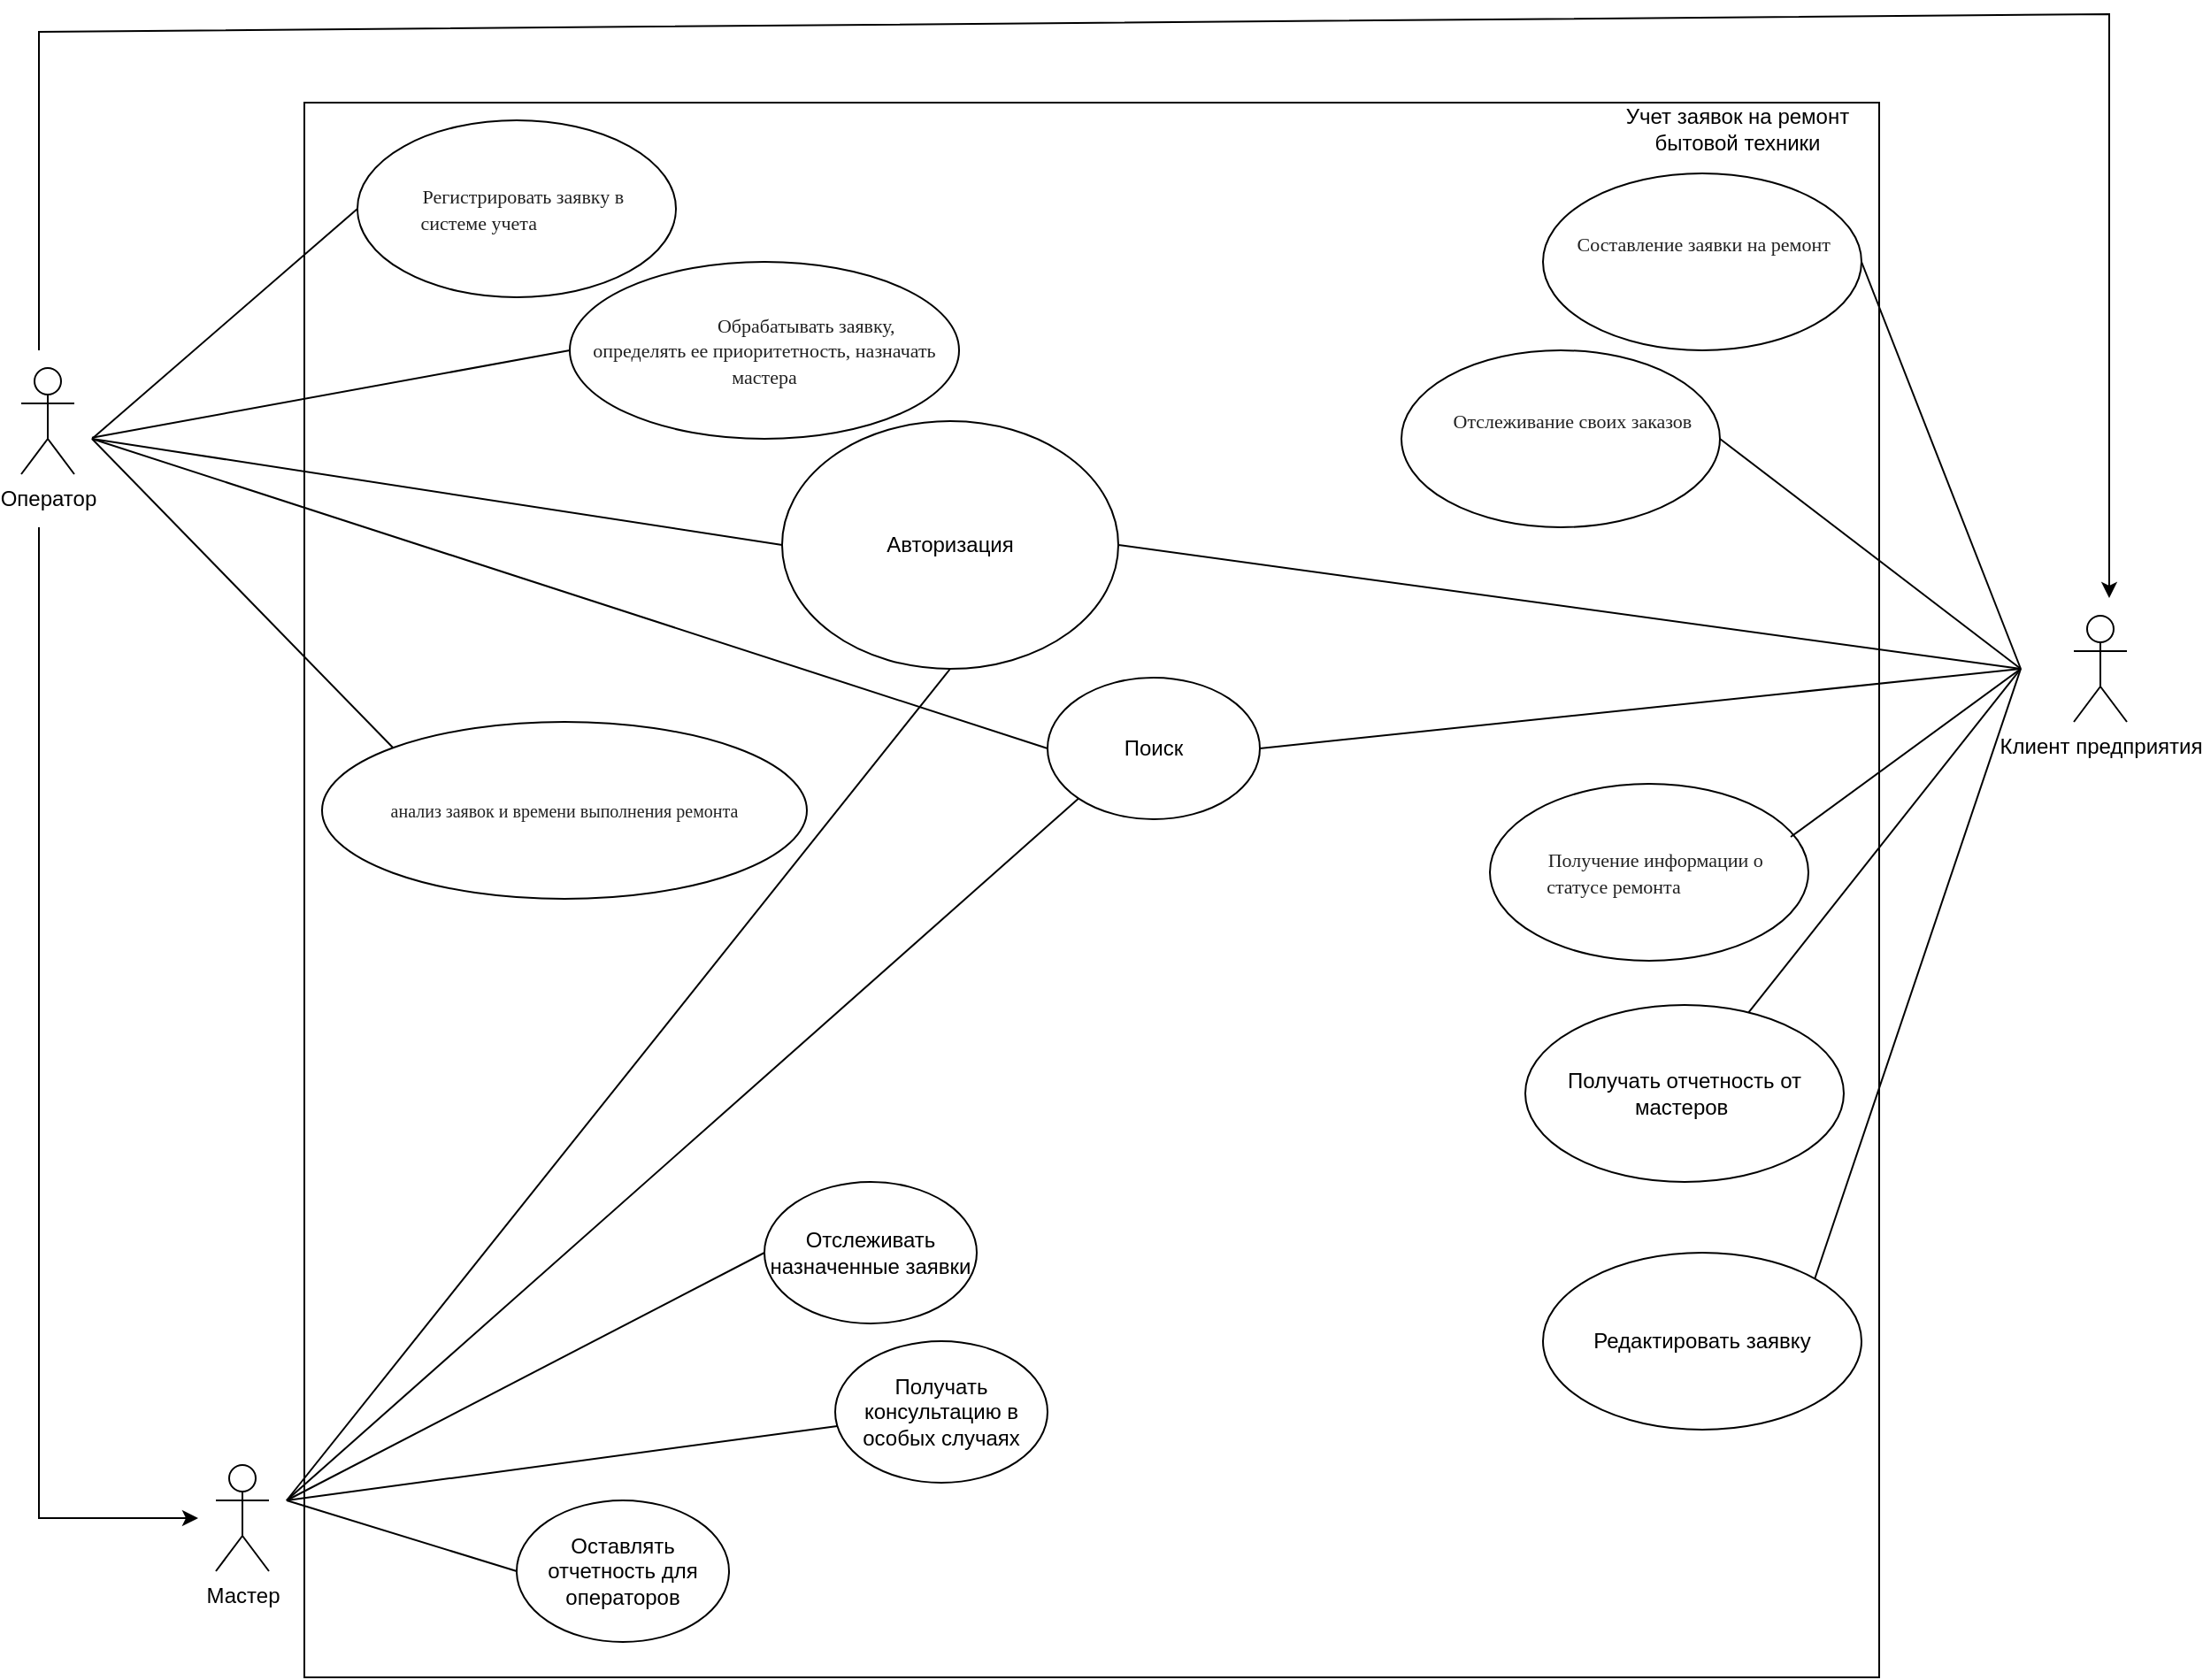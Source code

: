 <mxfile version="24.7.12" pages="3">
  <diagram name="Страница — 1" id="-T4Y3jVhjioc9ez8p7vz">
    <mxGraphModel dx="2014" dy="1815" grid="1" gridSize="10" guides="1" tooltips="1" connect="1" arrows="1" fold="1" page="1" pageScale="1" pageWidth="827" pageHeight="1169" math="0" shadow="0">
      <root>
        <mxCell id="0" />
        <mxCell id="1" parent="0" />
        <mxCell id="7Nn1c3ioBKi50vcNp-j7-1" value="" style="whiteSpace=wrap;html=1;aspect=fixed;" parent="1" vertex="1">
          <mxGeometry x="130" y="10" width="890" height="890" as="geometry" />
        </mxCell>
        <mxCell id="7Nn1c3ioBKi50vcNp-j7-5" value="Оператор" style="shape=umlActor;verticalLabelPosition=bottom;verticalAlign=top;html=1;outlineConnect=0;" parent="1" vertex="1">
          <mxGeometry x="-30" y="160" width="30" height="60" as="geometry" />
        </mxCell>
        <mxCell id="7Nn1c3ioBKi50vcNp-j7-6" value="Мастер" style="shape=umlActor;verticalLabelPosition=bottom;verticalAlign=top;html=1;outlineConnect=0;" parent="1" vertex="1">
          <mxGeometry x="80" y="780" width="30" height="60" as="geometry" />
        </mxCell>
        <mxCell id="7Nn1c3ioBKi50vcNp-j7-7" value="Клиент предприятия" style="shape=umlActor;verticalLabelPosition=bottom;verticalAlign=top;html=1;outlineConnect=0;" parent="1" vertex="1">
          <mxGeometry x="1130" y="300" width="30" height="60" as="geometry" />
        </mxCell>
        <mxCell id="7Nn1c3ioBKi50vcNp-j7-9" value="" style="ellipse;whiteSpace=wrap;html=1;" parent="1" vertex="1">
          <mxGeometry x="750" y="150" width="180" height="100" as="geometry" />
        </mxCell>
        <mxCell id="7Nn1c3ioBKi50vcNp-j7-11" value="Учет заявок на ремонт бытовой техники" style="text;html=1;align=center;verticalAlign=middle;whiteSpace=wrap;rounded=0;" parent="1" vertex="1">
          <mxGeometry x="860" y="10" width="160" height="30" as="geometry" />
        </mxCell>
        <mxCell id="7Nn1c3ioBKi50vcNp-j7-15" value="&lt;div style=&quot;text-indent: 47.267px;&quot;&gt;&lt;font color=&quot;#222222&quot; face=&quot;Times New Roman&quot;&gt;&lt;span style=&quot;font-size: 11px; background-color: rgb(255, 255, 255);&quot;&gt;Отслеживание своих заказов&lt;/span&gt;&lt;/font&gt;&lt;/div&gt;" style="text;html=1;align=left;verticalAlign=middle;whiteSpace=wrap;rounded=0;rotation=0;" parent="1" vertex="1">
          <mxGeometry x="730" y="150" width="200" height="80" as="geometry" />
        </mxCell>
        <mxCell id="7Nn1c3ioBKi50vcNp-j7-18" value="" style="ellipse;whiteSpace=wrap;html=1;" parent="1" vertex="1">
          <mxGeometry x="830" y="50" width="180" height="100" as="geometry" />
        </mxCell>
        <mxCell id="7Nn1c3ioBKi50vcNp-j7-19" value="" style="ellipse;whiteSpace=wrap;html=1;" parent="1" vertex="1">
          <mxGeometry x="800" y="395" width="180" height="100" as="geometry" />
        </mxCell>
        <mxCell id="7Nn1c3ioBKi50vcNp-j7-20" value="&lt;div style=&quot;text-indent: 47.267px;&quot;&gt;&lt;font face=&quot;Times New Roman&quot; color=&quot;#222222&quot;&gt;&lt;span style=&quot;font-size: 11px; background-color: rgb(255, 255, 255);&quot;&gt;Составление заявки на ремонт&amp;nbsp;&lt;/span&gt;&lt;/font&gt;&lt;/div&gt;" style="text;html=1;align=left;verticalAlign=middle;whiteSpace=wrap;rounded=0;rotation=0;" parent="1" vertex="1">
          <mxGeometry x="800" y="50" width="200" height="80" as="geometry" />
        </mxCell>
        <mxCell id="7Nn1c3ioBKi50vcNp-j7-21" value="&lt;div style=&quot;text-indent: 47.267px;&quot;&gt;&lt;font face=&quot;Times New Roman&quot; color=&quot;#222222&quot;&gt;&lt;span style=&quot;font-size: 11px; background-color: rgb(255, 255, 255);&quot;&gt;Получение информации о статусе ремонта&lt;/span&gt;&lt;/font&gt;&lt;/div&gt;" style="text;html=1;align=center;verticalAlign=middle;whiteSpace=wrap;rounded=0;rotation=0;" parent="1" vertex="1">
          <mxGeometry x="770" y="405" width="200" height="80" as="geometry" />
        </mxCell>
        <mxCell id="7Nn1c3ioBKi50vcNp-j7-22" value="&lt;span style=&quot;color: rgb(34, 34, 34); font-family: &amp;quot;Times New Roman&amp;quot;; font-size: x-small; text-align: left; text-indent: 47.267px; background-color: rgb(255, 255, 255);&quot;&gt;анализ заявок и времени выполнения ремонта&lt;/span&gt;" style="ellipse;whiteSpace=wrap;html=1;" parent="1" vertex="1">
          <mxGeometry x="140" y="360" width="274" height="100" as="geometry" />
        </mxCell>
        <mxCell id="7Nn1c3ioBKi50vcNp-j7-25" value="" style="ellipse;whiteSpace=wrap;html=1;" parent="1" vertex="1">
          <mxGeometry x="280" y="100" width="220" height="100" as="geometry" />
        </mxCell>
        <mxCell id="7Nn1c3ioBKi50vcNp-j7-26" value="" style="ellipse;whiteSpace=wrap;html=1;" parent="1" vertex="1">
          <mxGeometry x="160" y="20" width="180" height="100" as="geometry" />
        </mxCell>
        <mxCell id="7Nn1c3ioBKi50vcNp-j7-27" value="&lt;div style=&quot;text-indent: 47.267px;&quot;&gt;&lt;font color=&quot;#222222&quot; face=&quot;Times New Roman&quot;&gt;&lt;span style=&quot;font-size: 11px; background-color: rgb(255, 255, 255);&quot;&gt;Регистрировать заявку в системе учета&amp;nbsp;&lt;/span&gt;&lt;/font&gt;&lt;/div&gt;" style="text;html=1;align=center;verticalAlign=middle;whiteSpace=wrap;rounded=0;rotation=0;" parent="1" vertex="1">
          <mxGeometry x="130" y="30" width="200" height="80" as="geometry" />
        </mxCell>
        <mxCell id="7Nn1c3ioBKi50vcNp-j7-28" value="&lt;div style=&quot;text-indent: 47.267px;&quot;&gt;&lt;font color=&quot;#222222&quot; face=&quot;Times New Roman&quot;&gt;&lt;span style=&quot;font-size: 11px; background-color: rgb(255, 255, 255);&quot;&gt;Обрабатывать заявку, определять ее приоритетность, назначать мастера&lt;/span&gt;&lt;/font&gt;&lt;/div&gt;" style="text;html=1;align=center;verticalAlign=middle;whiteSpace=wrap;rounded=0;rotation=0;" parent="1" vertex="1">
          <mxGeometry x="290" y="110" width="200" height="80" as="geometry" />
        </mxCell>
        <mxCell id="odEytCFPN6OWGflLyxX3-1" value="Получать отчетность от мастеров&amp;nbsp;" style="ellipse;whiteSpace=wrap;html=1;" parent="1" vertex="1">
          <mxGeometry x="820" y="520" width="180" height="100" as="geometry" />
        </mxCell>
        <mxCell id="odEytCFPN6OWGflLyxX3-2" value="Отслеживать назначенные заявки" style="ellipse;whiteSpace=wrap;html=1;" parent="1" vertex="1">
          <mxGeometry x="390" y="620" width="120" height="80" as="geometry" />
        </mxCell>
        <mxCell id="odEytCFPN6OWGflLyxX3-3" value="Получать консультацию в особых случаях" style="ellipse;whiteSpace=wrap;html=1;" parent="1" vertex="1">
          <mxGeometry x="430" y="710" width="120" height="80" as="geometry" />
        </mxCell>
        <mxCell id="odEytCFPN6OWGflLyxX3-4" value="Оставлять отчетность для операторов" style="ellipse;whiteSpace=wrap;html=1;" parent="1" vertex="1">
          <mxGeometry x="250" y="800" width="120" height="80" as="geometry" />
        </mxCell>
        <mxCell id="odEytCFPN6OWGflLyxX3-5" value="" style="endArrow=none;html=1;rounded=0;endFill=0;entryX=0;entryY=0.5;entryDx=0;entryDy=0;" parent="1" target="7Nn1c3ioBKi50vcNp-j7-26" edge="1">
          <mxGeometry width="50" height="50" relative="1" as="geometry">
            <mxPoint x="10" y="200" as="sourcePoint" />
            <mxPoint x="60" y="50" as="targetPoint" />
          </mxGeometry>
        </mxCell>
        <mxCell id="odEytCFPN6OWGflLyxX3-6" value="" style="endArrow=none;html=1;rounded=0;entryX=0;entryY=0.5;entryDx=0;entryDy=0;endFill=0;" parent="1" target="7Nn1c3ioBKi50vcNp-j7-25" edge="1">
          <mxGeometry width="50" height="50" relative="1" as="geometry">
            <mxPoint x="10" y="199.38" as="sourcePoint" />
            <mxPoint x="140" y="199.38" as="targetPoint" />
          </mxGeometry>
        </mxCell>
        <mxCell id="odEytCFPN6OWGflLyxX3-7" value="" style="endArrow=none;html=1;rounded=0;entryX=0;entryY=0;entryDx=0;entryDy=0;endFill=0;" parent="1" target="7Nn1c3ioBKi50vcNp-j7-22" edge="1">
          <mxGeometry width="50" height="50" relative="1" as="geometry">
            <mxPoint x="10" y="200" as="sourcePoint" />
            <mxPoint x="180" y="212" as="targetPoint" />
          </mxGeometry>
        </mxCell>
        <mxCell id="odEytCFPN6OWGflLyxX3-8" value="" style="endArrow=none;html=1;rounded=0;endFill=0;entryX=1;entryY=0.5;entryDx=0;entryDy=0;" parent="1" target="7Nn1c3ioBKi50vcNp-j7-9" edge="1">
          <mxGeometry width="50" height="50" relative="1" as="geometry">
            <mxPoint x="1100" y="330" as="sourcePoint" />
            <mxPoint x="1210" y="182" as="targetPoint" />
          </mxGeometry>
        </mxCell>
        <mxCell id="odEytCFPN6OWGflLyxX3-9" value="" style="endArrow=none;html=1;rounded=0;endFill=0;entryX=1;entryY=0.5;entryDx=0;entryDy=0;" parent="1" target="7Nn1c3ioBKi50vcNp-j7-18" edge="1">
          <mxGeometry width="50" height="50" relative="1" as="geometry">
            <mxPoint x="1100" y="330" as="sourcePoint" />
            <mxPoint x="990" y="310" as="targetPoint" />
          </mxGeometry>
        </mxCell>
        <mxCell id="odEytCFPN6OWGflLyxX3-10" value="" style="endArrow=none;html=1;rounded=0;endFill=0;entryX=1;entryY=0.25;entryDx=0;entryDy=0;" parent="1" target="7Nn1c3ioBKi50vcNp-j7-21" edge="1">
          <mxGeometry width="50" height="50" relative="1" as="geometry">
            <mxPoint x="1100" y="330" as="sourcePoint" />
            <mxPoint x="980" y="395" as="targetPoint" />
          </mxGeometry>
        </mxCell>
        <mxCell id="odEytCFPN6OWGflLyxX3-11" value="" style="endArrow=none;html=1;rounded=0;endFill=0;" parent="1" target="odEytCFPN6OWGflLyxX3-1" edge="1">
          <mxGeometry width="50" height="50" relative="1" as="geometry">
            <mxPoint x="1100" y="330" as="sourcePoint" />
            <mxPoint x="1060" y="450" as="targetPoint" />
          </mxGeometry>
        </mxCell>
        <mxCell id="odEytCFPN6OWGflLyxX3-12" value="" style="endArrow=none;html=1;rounded=0;entryX=0;entryY=0.5;entryDx=0;entryDy=0;endFill=0;" parent="1" target="odEytCFPN6OWGflLyxX3-2" edge="1">
          <mxGeometry width="50" height="50" relative="1" as="geometry">
            <mxPoint x="120" y="800" as="sourcePoint" />
            <mxPoint x="280" y="786" as="targetPoint" />
          </mxGeometry>
        </mxCell>
        <mxCell id="odEytCFPN6OWGflLyxX3-13" value="" style="endArrow=none;html=1;rounded=0;endFill=0;" parent="1" target="odEytCFPN6OWGflLyxX3-3" edge="1">
          <mxGeometry width="50" height="50" relative="1" as="geometry">
            <mxPoint x="120" y="800" as="sourcePoint" />
            <mxPoint x="260" y="640" as="targetPoint" />
          </mxGeometry>
        </mxCell>
        <mxCell id="odEytCFPN6OWGflLyxX3-14" value="" style="endArrow=none;html=1;rounded=0;entryX=0;entryY=0.5;entryDx=0;entryDy=0;endFill=0;" parent="1" target="odEytCFPN6OWGflLyxX3-4" edge="1">
          <mxGeometry width="50" height="50" relative="1" as="geometry">
            <mxPoint x="120" y="800" as="sourcePoint" />
            <mxPoint x="270" y="630" as="targetPoint" />
          </mxGeometry>
        </mxCell>
        <mxCell id="odEytCFPN6OWGflLyxX3-15" value="" style="endArrow=classic;html=1;rounded=0;endFill=1;" parent="1" edge="1">
          <mxGeometry width="50" height="50" relative="1" as="geometry">
            <mxPoint x="-20" y="250" as="sourcePoint" />
            <mxPoint x="70" y="810" as="targetPoint" />
            <Array as="points">
              <mxPoint x="-20" y="810" />
            </Array>
          </mxGeometry>
        </mxCell>
        <mxCell id="odEytCFPN6OWGflLyxX3-16" value="" style="endArrow=classic;html=1;rounded=0;endFill=1;" parent="1" edge="1">
          <mxGeometry width="50" height="50" relative="1" as="geometry">
            <mxPoint x="-20" y="150" as="sourcePoint" />
            <mxPoint x="1150" y="290" as="targetPoint" />
            <Array as="points">
              <mxPoint x="-20" y="130" />
              <mxPoint x="-20" y="-30" />
              <mxPoint x="1150" y="-40" />
            </Array>
          </mxGeometry>
        </mxCell>
        <mxCell id="L9CxkXkcfsD4baBhtUE0-1" value="Авторизация" style="ellipse;whiteSpace=wrap;html=1;" vertex="1" parent="1">
          <mxGeometry x="400" y="190" width="190" height="140" as="geometry" />
        </mxCell>
        <mxCell id="L9CxkXkcfsD4baBhtUE0-2" value="" style="endArrow=none;html=1;rounded=0;endFill=0;entryX=0;entryY=0.5;entryDx=0;entryDy=0;" edge="1" parent="1" target="L9CxkXkcfsD4baBhtUE0-1">
          <mxGeometry width="50" height="50" relative="1" as="geometry">
            <mxPoint x="10" y="200" as="sourcePoint" />
            <mxPoint x="260" y="316" as="targetPoint" />
          </mxGeometry>
        </mxCell>
        <mxCell id="L9CxkXkcfsD4baBhtUE0-3" value="" style="endArrow=none;html=1;rounded=0;endFill=0;entryX=1;entryY=0.5;entryDx=0;entryDy=0;" edge="1" parent="1" target="L9CxkXkcfsD4baBhtUE0-1">
          <mxGeometry width="50" height="50" relative="1" as="geometry">
            <mxPoint x="1100" y="330" as="sourcePoint" />
            <mxPoint x="958" y="512" as="targetPoint" />
            <Array as="points" />
          </mxGeometry>
        </mxCell>
        <mxCell id="L9CxkXkcfsD4baBhtUE0-4" value="" style="endArrow=none;html=1;rounded=0;entryX=0.5;entryY=1;entryDx=0;entryDy=0;endFill=0;" edge="1" parent="1" target="L9CxkXkcfsD4baBhtUE0-1">
          <mxGeometry width="50" height="50" relative="1" as="geometry">
            <mxPoint x="120" y="800" as="sourcePoint" />
            <mxPoint x="260" y="620" as="targetPoint" />
            <Array as="points" />
          </mxGeometry>
        </mxCell>
        <mxCell id="3tf0LRea6lsbL_ulhqgW-1" value="Редактировать заявку" style="ellipse;whiteSpace=wrap;html=1;" vertex="1" parent="1">
          <mxGeometry x="830" y="660" width="180" height="100" as="geometry" />
        </mxCell>
        <mxCell id="3tf0LRea6lsbL_ulhqgW-2" value="" style="endArrow=none;html=1;rounded=0;endFill=0;entryX=1;entryY=0;entryDx=0;entryDy=0;" edge="1" parent="1" target="3tf0LRea6lsbL_ulhqgW-1">
          <mxGeometry width="50" height="50" relative="1" as="geometry">
            <mxPoint x="1100" y="330" as="sourcePoint" />
            <mxPoint x="958" y="512" as="targetPoint" />
          </mxGeometry>
        </mxCell>
        <mxCell id="7GdmIq6QEvGwWrxQ3s_j-1" style="rounded=0;orthogonalLoop=1;jettySize=auto;html=1;exitX=1;exitY=0.5;exitDx=0;exitDy=0;endArrow=none;endFill=0;" edge="1" parent="1" source="_gqUTevgX7I_sSS2v_rE-1">
          <mxGeometry relative="1" as="geometry">
            <mxPoint x="1100" y="330" as="targetPoint" />
          </mxGeometry>
        </mxCell>
        <mxCell id="7GdmIq6QEvGwWrxQ3s_j-2" style="rounded=0;orthogonalLoop=1;jettySize=auto;html=1;exitX=0;exitY=1;exitDx=0;exitDy=0;endArrow=none;endFill=0;" edge="1" parent="1" source="_gqUTevgX7I_sSS2v_rE-1">
          <mxGeometry relative="1" as="geometry">
            <mxPoint x="120" y="800" as="targetPoint" />
          </mxGeometry>
        </mxCell>
        <mxCell id="7GdmIq6QEvGwWrxQ3s_j-4" style="rounded=0;orthogonalLoop=1;jettySize=auto;html=1;exitX=0;exitY=0.5;exitDx=0;exitDy=0;endArrow=none;endFill=0;" edge="1" parent="1" source="_gqUTevgX7I_sSS2v_rE-1">
          <mxGeometry relative="1" as="geometry">
            <mxPoint x="10" y="200" as="targetPoint" />
          </mxGeometry>
        </mxCell>
        <mxCell id="_gqUTevgX7I_sSS2v_rE-1" value="Поиск" style="ellipse;whiteSpace=wrap;html=1;" vertex="1" parent="1">
          <mxGeometry x="550" y="335" width="120" height="80" as="geometry" />
        </mxCell>
      </root>
    </mxGraphModel>
  </diagram>
  <diagram id="ahEAzdemVLRHM-IwgX80" name="Страница — 2">
    <mxGraphModel dx="776" dy="422" grid="1" gridSize="10" guides="1" tooltips="1" connect="1" arrows="1" fold="1" page="1" pageScale="1" pageWidth="1200" pageHeight="1920" math="0" shadow="0">
      <root>
        <mxCell id="0" />
        <mxCell id="1" parent="0" />
        <mxCell id="gnhN-qkssEpgIwzIcFEl-87" value="" style="rounded=0;whiteSpace=wrap;html=1;" parent="1" vertex="1">
          <mxGeometry x="50" y="50" width="240" height="720" as="geometry" />
        </mxCell>
        <mxCell id="gnhN-qkssEpgIwzIcFEl-88" value="" style="rounded=0;whiteSpace=wrap;html=1;" parent="1" vertex="1">
          <mxGeometry x="290" y="50" width="240" height="720" as="geometry" />
        </mxCell>
        <mxCell id="gnhN-qkssEpgIwzIcFEl-89" value="" style="rounded=0;whiteSpace=wrap;html=1;" parent="1" vertex="1">
          <mxGeometry x="530" y="60" width="240" height="720" as="geometry" />
        </mxCell>
        <mxCell id="gnhN-qkssEpgIwzIcFEl-90" value="Сотрудник" style="text;html=1;align=center;verticalAlign=middle;whiteSpace=wrap;rounded=0;" parent="1" vertex="1">
          <mxGeometry x="140" y="60" width="60" height="30" as="geometry" />
        </mxCell>
        <mxCell id="gnhN-qkssEpgIwzIcFEl-91" value="Система" style="text;html=1;align=center;verticalAlign=middle;whiteSpace=wrap;rounded=0;" parent="1" vertex="1">
          <mxGeometry x="380" y="60" width="87" height="30" as="geometry" />
        </mxCell>
        <mxCell id="gnhN-qkssEpgIwzIcFEl-92" value="База данных" style="text;html=1;align=center;verticalAlign=middle;whiteSpace=wrap;rounded=0;" parent="1" vertex="1">
          <mxGeometry x="606.5" y="60" width="123.5" height="30" as="geometry" />
        </mxCell>
        <mxCell id="gnhN-qkssEpgIwzIcFEl-93" value="" style="verticalLabelPosition=bottom;verticalAlign=top;html=1;shape=mxgraph.flowchart.on-page_reference;color = black;fillColor=#000000;" parent="1" vertex="1">
          <mxGeometry x="50" y="90" width="40" height="40" as="geometry" />
        </mxCell>
        <mxCell id="gnhN-qkssEpgIwzIcFEl-94" value="" style="endArrow=none;html=1;rounded=0;" parent="1" edge="1">
          <mxGeometry relative="1" as="geometry">
            <mxPoint x="49" y="90" as="sourcePoint" />
            <mxPoint x="770" y="90" as="targetPoint" />
          </mxGeometry>
        </mxCell>
        <mxCell id="Jm4uqjaEzpCcS0znWtTX-2" style="edgeStyle=orthogonalEdgeStyle;rounded=0;orthogonalLoop=1;jettySize=auto;html=1;exitX=1;exitY=0.5;exitDx=0;exitDy=0;entryX=0;entryY=0.5;entryDx=0;entryDy=0;endArrow=none;endFill=0;" edge="1" parent="1" source="gnhN-qkssEpgIwzIcFEl-96" target="Jm4uqjaEzpCcS0znWtTX-1">
          <mxGeometry relative="1" as="geometry" />
        </mxCell>
        <mxCell id="gnhN-qkssEpgIwzIcFEl-96" value="Войти в систему" style="rounded=1;whiteSpace=wrap;html=1;" parent="1" vertex="1">
          <mxGeometry x="120" y="167.5" width="120" height="30" as="geometry" />
        </mxCell>
        <mxCell id="gnhN-qkssEpgIwzIcFEl-101" style="edgeStyle=orthogonalEdgeStyle;rounded=0;orthogonalLoop=1;jettySize=auto;html=1;exitX=0.5;exitY=1;exitDx=0;exitDy=0;endArrow=none;endFill=0;" parent="1" source="gnhN-qkssEpgIwzIcFEl-103" target="gnhN-qkssEpgIwzIcFEl-131" edge="1">
          <mxGeometry relative="1" as="geometry" />
        </mxCell>
        <mxCell id="gnhN-qkssEpgIwzIcFEl-103" value="Заполнить форму" style="rounded=1;whiteSpace=wrap;html=1;" parent="1" vertex="1">
          <mxGeometry x="110" y="330" width="120" height="30" as="geometry" />
        </mxCell>
        <mxCell id="gnhN-qkssEpgIwzIcFEl-106" style="edgeStyle=orthogonalEdgeStyle;rounded=0;orthogonalLoop=1;jettySize=auto;html=1;entryX=0.5;entryY=0;entryDx=0;entryDy=0;exitX=0;exitY=0.5;exitDx=0;exitDy=0;endArrow=none;endFill=0;" parent="1" source="gnhN-qkssEpgIwzIcFEl-108" target="gnhN-qkssEpgIwzIcFEl-109" edge="1">
          <mxGeometry relative="1" as="geometry" />
        </mxCell>
        <mxCell id="gnhN-qkssEpgIwzIcFEl-107" style="edgeStyle=orthogonalEdgeStyle;rounded=0;orthogonalLoop=1;jettySize=auto;html=1;entryX=0.5;entryY=0;entryDx=0;entryDy=0;exitX=1;exitY=0.5;exitDx=0;exitDy=0;endArrow=none;endFill=0;" parent="1" source="gnhN-qkssEpgIwzIcFEl-108" target="gnhN-qkssEpgIwzIcFEl-113" edge="1">
          <mxGeometry relative="1" as="geometry">
            <mxPoint x="460" y="445" as="targetPoint" />
          </mxGeometry>
        </mxCell>
        <mxCell id="gnhN-qkssEpgIwzIcFEl-108" value="" style="rhombus;whiteSpace=wrap;html=1;" parent="1" vertex="1">
          <mxGeometry x="370" y="570" width="80" height="40" as="geometry" />
        </mxCell>
        <mxCell id="gnhN-qkssEpgIwzIcFEl-109" value="Ошибка сохранения" style="rounded=1;whiteSpace=wrap;html=1;" parent="1" vertex="1">
          <mxGeometry x="304" y="620" width="76" height="35" as="geometry" />
        </mxCell>
        <mxCell id="gnhN-qkssEpgIwzIcFEl-110" value="[Некорректно введены данные]" style="text;html=1;align=center;verticalAlign=middle;whiteSpace=wrap;rounded=0;" parent="1" vertex="1">
          <mxGeometry x="304" y="540" width="100" height="30" as="geometry" />
        </mxCell>
        <mxCell id="gnhN-qkssEpgIwzIcFEl-111" value="[Корректные данные]" style="text;html=1;align=center;verticalAlign=middle;whiteSpace=wrap;rounded=0;" parent="1" vertex="1">
          <mxGeometry x="410" y="540" width="100" height="30" as="geometry" />
        </mxCell>
        <mxCell id="gnhN-qkssEpgIwzIcFEl-112" style="edgeStyle=orthogonalEdgeStyle;rounded=0;orthogonalLoop=1;jettySize=auto;html=1;entryX=0.5;entryY=0;entryDx=0;entryDy=0;exitX=0.5;exitY=1;exitDx=0;exitDy=0;endArrow=none;endFill=0;" parent="1" source="gnhN-qkssEpgIwzIcFEl-113" target="gnhN-qkssEpgIwzIcFEl-115" edge="1">
          <mxGeometry relative="1" as="geometry">
            <Array as="points">
              <mxPoint x="640" y="680" />
              <mxPoint x="460" y="680" />
            </Array>
          </mxGeometry>
        </mxCell>
        <mxCell id="gnhN-qkssEpgIwzIcFEl-113" value="Сохранение данных о заявке в бд" style="rounded=1;whiteSpace=wrap;html=1;" parent="1" vertex="1">
          <mxGeometry x="580" y="612.5" width="120" height="50" as="geometry" />
        </mxCell>
        <mxCell id="gnhN-qkssEpgIwzIcFEl-114" style="rounded=0;orthogonalLoop=1;jettySize=auto;html=1;entryX=1;entryY=0.5;entryDx=0;entryDy=0;strokeColor=default;startArrow=none;startFill=0;endArrow=none;endFill=0;" parent="1" source="gnhN-qkssEpgIwzIcFEl-115" target="gnhN-qkssEpgIwzIcFEl-116" edge="1">
          <mxGeometry relative="1" as="geometry" />
        </mxCell>
        <mxCell id="gnhN-qkssEpgIwzIcFEl-115" value="Вывод сообщения об успешном сохранении" style="rounded=1;whiteSpace=wrap;html=1;" parent="1" vertex="1">
          <mxGeometry x="400" y="690" width="120" height="60" as="geometry" />
        </mxCell>
        <mxCell id="gnhN-qkssEpgIwzIcFEl-116" value="" style="ellipse;shape=doubleEllipse;whiteSpace=wrap;html=1;aspect=fixed;" parent="1" vertex="1">
          <mxGeometry x="80" y="695" width="50" height="50" as="geometry" />
        </mxCell>
        <mxCell id="gnhN-qkssEpgIwzIcFEl-117" value="" style="ellipse;shape=doubleEllipse;whiteSpace=wrap;html=1;aspect=fixed;fillColor=#000000;" parent="1" vertex="1">
          <mxGeometry x="82.5" y="697.5" width="45" height="45" as="geometry" />
        </mxCell>
        <mxCell id="gnhN-qkssEpgIwzIcFEl-118" value="" style="edgeStyle=segmentEdgeStyle;endArrow=none;html=1;curved=0;rounded=0;endSize=8;startSize=8;exitX=1;exitY=0.5;exitDx=0;exitDy=0;exitPerimeter=0;entryX=0.5;entryY=0;entryDx=0;entryDy=0;endFill=0;" parent="1" source="gnhN-qkssEpgIwzIcFEl-93" target="gnhN-qkssEpgIwzIcFEl-127" edge="1">
          <mxGeometry width="50" height="50" relative="1" as="geometry">
            <mxPoint x="100" y="110" as="sourcePoint" />
            <mxPoint x="-110" y="100" as="targetPoint" />
          </mxGeometry>
        </mxCell>
        <mxCell id="gnhN-qkssEpgIwzIcFEl-119" style="edgeStyle=orthogonalEdgeStyle;rounded=0;orthogonalLoop=1;jettySize=auto;html=1;exitX=0.5;exitY=1;exitDx=0;exitDy=0;entryX=0.5;entryY=0;entryDx=0;entryDy=0;endArrow=none;endFill=0;" parent="1" source="gnhN-qkssEpgIwzIcFEl-120" target="gnhN-qkssEpgIwzIcFEl-123" edge="1">
          <mxGeometry relative="1" as="geometry">
            <Array as="points">
              <mxPoint x="650" y="210" />
              <mxPoint x="386" y="210" />
            </Array>
          </mxGeometry>
        </mxCell>
        <mxCell id="gnhN-qkssEpgIwzIcFEl-120" value="Проверка наличия записи соответствующей данным" style="rounded=1;whiteSpace=wrap;html=1;" parent="1" vertex="1">
          <mxGeometry x="580" y="150" width="140" height="65" as="geometry" />
        </mxCell>
        <mxCell id="gnhN-qkssEpgIwzIcFEl-121" style="edgeStyle=orthogonalEdgeStyle;rounded=0;orthogonalLoop=1;jettySize=auto;html=1;exitX=1;exitY=0.5;exitDx=0;exitDy=0;endArrow=none;endFill=0;" parent="1" source="gnhN-qkssEpgIwzIcFEl-123" target="gnhN-qkssEpgIwzIcFEl-125" edge="1">
          <mxGeometry relative="1" as="geometry">
            <Array as="points">
              <mxPoint x="460" y="250" />
            </Array>
          </mxGeometry>
        </mxCell>
        <mxCell id="gnhN-qkssEpgIwzIcFEl-122" style="edgeStyle=orthogonalEdgeStyle;rounded=0;orthogonalLoop=1;jettySize=auto;html=1;exitX=0;exitY=0.5;exitDx=0;exitDy=0;entryX=0.5;entryY=0;entryDx=0;entryDy=0;endArrow=none;endFill=0;" parent="1" source="gnhN-qkssEpgIwzIcFEl-123" target="gnhN-qkssEpgIwzIcFEl-129" edge="1">
          <mxGeometry relative="1" as="geometry" />
        </mxCell>
        <mxCell id="gnhN-qkssEpgIwzIcFEl-123" value="" style="rhombus;whiteSpace=wrap;html=1;" parent="1" vertex="1">
          <mxGeometry x="347" y="230" width="77" height="40" as="geometry" />
        </mxCell>
        <mxCell id="gnhN-qkssEpgIwzIcFEl-124" style="edgeStyle=orthogonalEdgeStyle;rounded=0;orthogonalLoop=1;jettySize=auto;html=1;exitX=0.5;exitY=1;exitDx=0;exitDy=0;entryX=0.5;entryY=0;entryDx=0;entryDy=0;endArrow=none;endFill=0;" parent="1" source="gnhN-qkssEpgIwzIcFEl-125" target="gnhN-qkssEpgIwzIcFEl-103" edge="1">
          <mxGeometry relative="1" as="geometry">
            <Array as="points">
              <mxPoint x="460" y="320" />
              <mxPoint x="170" y="320" />
            </Array>
          </mxGeometry>
        </mxCell>
        <mxCell id="gnhN-qkssEpgIwzIcFEl-125" value="Открыть главную страницу сотрудника" style="rounded=1;whiteSpace=wrap;html=1;" parent="1" vertex="1">
          <mxGeometry x="400" y="265" width="120" height="40" as="geometry" />
        </mxCell>
        <mxCell id="gnhN-qkssEpgIwzIcFEl-126" style="edgeStyle=orthogonalEdgeStyle;rounded=0;orthogonalLoop=1;jettySize=auto;html=1;exitX=0.5;exitY=1;exitDx=0;exitDy=0;entryX=0.5;entryY=0;entryDx=0;entryDy=0;endArrow=none;endFill=0;" parent="1" source="gnhN-qkssEpgIwzIcFEl-127" target="gnhN-qkssEpgIwzIcFEl-96" edge="1">
          <mxGeometry relative="1" as="geometry" />
        </mxCell>
        <mxCell id="gnhN-qkssEpgIwzIcFEl-127" value="ввод логина и пароля" style="rounded=1;whiteSpace=wrap;html=1;" parent="1" vertex="1">
          <mxGeometry x="120" y="130" width="120" height="30" as="geometry" />
        </mxCell>
        <mxCell id="gnhN-qkssEpgIwzIcFEl-128" style="edgeStyle=orthogonalEdgeStyle;rounded=0;orthogonalLoop=1;jettySize=auto;html=1;exitX=0;exitY=0.5;exitDx=0;exitDy=0;entryX=0.5;entryY=0;entryDx=0;entryDy=0;endArrow=classic;endFill=1;" parent="1" source="gnhN-qkssEpgIwzIcFEl-129" target="gnhN-qkssEpgIwzIcFEl-127" edge="1">
          <mxGeometry relative="1" as="geometry">
            <Array as="points">
              <mxPoint x="100" y="280" />
              <mxPoint x="100" y="120" />
            </Array>
          </mxGeometry>
        </mxCell>
        <mxCell id="gnhN-qkssEpgIwzIcFEl-129" value="Ошибка входа" style="rounded=1;whiteSpace=wrap;html=1;" parent="1" vertex="1">
          <mxGeometry x="306" y="270" width="76" height="35" as="geometry" />
        </mxCell>
        <mxCell id="gnhN-qkssEpgIwzIcFEl-130" value="" style="edgeStyle=orthogonalEdgeStyle;rounded=0;orthogonalLoop=1;jettySize=auto;html=1;exitX=0;exitY=0.5;exitDx=0;exitDy=0;endArrow=classic;endFill=1;entryX=0.5;entryY=0;entryDx=0;entryDy=0;" parent="1" source="gnhN-qkssEpgIwzIcFEl-109" target="gnhN-qkssEpgIwzIcFEl-103" edge="1">
          <mxGeometry relative="1" as="geometry">
            <mxPoint x="170" y="380" as="targetPoint" />
            <mxPoint x="294" y="463" as="sourcePoint" />
            <Array as="points">
              <mxPoint x="80" y="638" />
              <mxPoint x="80" y="320" />
              <mxPoint x="170" y="320" />
            </Array>
          </mxGeometry>
        </mxCell>
        <mxCell id="Jm4uqjaEzpCcS0znWtTX-10" style="edgeStyle=orthogonalEdgeStyle;rounded=0;orthogonalLoop=1;jettySize=auto;html=1;exitX=1;exitY=0.5;exitDx=0;exitDy=0;entryX=0;entryY=0.5;entryDx=0;entryDy=0;endArrow=none;endFill=0;" edge="1" parent="1" source="gnhN-qkssEpgIwzIcFEl-131" target="Jm4uqjaEzpCcS0znWtTX-6">
          <mxGeometry relative="1" as="geometry" />
        </mxCell>
        <mxCell id="gnhN-qkssEpgIwzIcFEl-131" value="Сохранить заявку" style="rounded=1;whiteSpace=wrap;html=1;" parent="1" vertex="1">
          <mxGeometry x="110" y="447.5" width="120" height="30" as="geometry" />
        </mxCell>
        <mxCell id="Jm4uqjaEzpCcS0znWtTX-3" style="edgeStyle=orthogonalEdgeStyle;rounded=0;orthogonalLoop=1;jettySize=auto;html=1;exitX=1;exitY=0.5;exitDx=0;exitDy=0;entryX=0;entryY=0.5;entryDx=0;entryDy=0;endArrow=none;endFill=0;" edge="1" parent="1" source="Jm4uqjaEzpCcS0znWtTX-1" target="gnhN-qkssEpgIwzIcFEl-120">
          <mxGeometry relative="1" as="geometry" />
        </mxCell>
        <mxCell id="Jm4uqjaEzpCcS0znWtTX-1" value="Проверка корректности введенных данных" style="rounded=1;whiteSpace=wrap;html=1;" vertex="1" parent="1">
          <mxGeometry x="340" y="160" width="120" height="45" as="geometry" />
        </mxCell>
        <mxCell id="Jm4uqjaEzpCcS0znWtTX-4" value="[Такого сотрудника нет]" style="text;html=1;align=center;verticalAlign=middle;whiteSpace=wrap;rounded=0;fontSize=9;" vertex="1" parent="1">
          <mxGeometry x="280" y="215" width="100" height="30" as="geometry" />
        </mxCell>
        <mxCell id="Jm4uqjaEzpCcS0znWtTX-5" value="[Такой сотрудник есть]" style="text;html=1;align=center;verticalAlign=middle;whiteSpace=wrap;rounded=0;fontSize=9;" vertex="1" parent="1">
          <mxGeometry x="400" y="215" width="100" height="30" as="geometry" />
        </mxCell>
        <mxCell id="Jm4uqjaEzpCcS0znWtTX-9" style="edgeStyle=orthogonalEdgeStyle;rounded=0;orthogonalLoop=1;jettySize=auto;html=1;exitX=0.5;exitY=1;exitDx=0;exitDy=0;entryX=0.5;entryY=0;entryDx=0;entryDy=0;endArrow=none;endFill=0;" edge="1" parent="1" source="Jm4uqjaEzpCcS0znWtTX-6" target="gnhN-qkssEpgIwzIcFEl-108">
          <mxGeometry relative="1" as="geometry" />
        </mxCell>
        <mxCell id="Jm4uqjaEzpCcS0znWtTX-6" value="Проверка корректности введенных данных" style="rounded=1;whiteSpace=wrap;html=1;" vertex="1" parent="1">
          <mxGeometry x="350" y="440" width="120" height="45" as="geometry" />
        </mxCell>
      </root>
    </mxGraphModel>
  </diagram>
  <diagram id="Qds_06pyiQnLSPBn-oIS" name="Страница — 3">
    <mxGraphModel dx="1009" dy="549" grid="1" gridSize="10" guides="1" tooltips="1" connect="1" arrows="1" fold="1" page="1" pageScale="1" pageWidth="827" pageHeight="1169" math="0" shadow="0">
      <root>
        <mxCell id="0" />
        <mxCell id="1" parent="0" />
        <mxCell id="Fois7kbaT5GLup0A4Dbg-1" value="" style="rounded=0;whiteSpace=wrap;html=1;" vertex="1" parent="1">
          <mxGeometry x="40" y="70" width="210" height="30" as="geometry" />
        </mxCell>
        <mxCell id="Fois7kbaT5GLup0A4Dbg-2" value="Оператор ремонтного предприятия&amp;nbsp;" style="shape=umlActor;verticalLabelPosition=bottom;verticalAlign=top;html=1;outlineConnect=0;" vertex="1" parent="1">
          <mxGeometry x="130" y="10" width="30" height="60" as="geometry" />
        </mxCell>
        <mxCell id="Fois7kbaT5GLup0A4Dbg-3" value="Система" style="rounded=0;whiteSpace=wrap;html=1;" vertex="1" parent="1">
          <mxGeometry x="370" y="67.5" width="120" height="32.5" as="geometry" />
        </mxCell>
        <mxCell id="Fois7kbaT5GLup0A4Dbg-4" value="База данных" style="rounded=0;whiteSpace=wrap;html=1;" vertex="1" parent="1">
          <mxGeometry x="650" y="67.5" width="120" height="32.5" as="geometry" />
        </mxCell>
        <mxCell id="Fois7kbaT5GLup0A4Dbg-5" value="" style="endArrow=none;dashed=1;html=1;rounded=0;entryX=0.5;entryY=1;entryDx=0;entryDy=0;" edge="1" parent="1" target="Fois7kbaT5GLup0A4Dbg-1">
          <mxGeometry width="50" height="50" relative="1" as="geometry">
            <mxPoint x="145" y="130" as="sourcePoint" />
            <mxPoint x="180" y="130" as="targetPoint" />
          </mxGeometry>
        </mxCell>
        <mxCell id="Fois7kbaT5GLup0A4Dbg-6" value="" style="endArrow=none;dashed=1;html=1;rounded=0;entryX=0.5;entryY=1;entryDx=0;entryDy=0;" edge="1" parent="1">
          <mxGeometry width="50" height="50" relative="1" as="geometry">
            <mxPoint x="429.33" y="130" as="sourcePoint" />
            <mxPoint x="429.33" y="100" as="targetPoint" />
          </mxGeometry>
        </mxCell>
        <mxCell id="Fois7kbaT5GLup0A4Dbg-7" value="" style="endArrow=none;dashed=1;html=1;rounded=0;entryX=0.5;entryY=1;entryDx=0;entryDy=0;" edge="1" parent="1" source="Fois7kbaT5GLup0A4Dbg-63" target="Fois7kbaT5GLup0A4Dbg-4">
          <mxGeometry width="50" height="50" relative="1" as="geometry">
            <mxPoint x="700" y="510" as="sourcePoint" />
            <mxPoint x="689.33" y="100" as="targetPoint" />
          </mxGeometry>
        </mxCell>
        <mxCell id="Fois7kbaT5GLup0A4Dbg-8" style="edgeStyle=orthogonalEdgeStyle;rounded=0;orthogonalLoop=1;jettySize=auto;html=1;" edge="1" parent="1" source="Fois7kbaT5GLup0A4Dbg-15" target="Fois7kbaT5GLup0A4Dbg-15">
          <mxGeometry relative="1" as="geometry">
            <mxPoint x="440" y="150.067" as="sourcePoint" />
            <mxPoint x="440" y="190" as="targetPoint" />
            <Array as="points">
              <mxPoint x="460" y="150" />
              <mxPoint x="460" y="190" />
            </Array>
          </mxGeometry>
        </mxCell>
        <mxCell id="Fois7kbaT5GLup0A4Dbg-9" value="Открыть форму&lt;div&gt;&amp;nbsp;назначения заявки&lt;/div&gt;" style="text;html=1;align=center;verticalAlign=middle;resizable=0;points=[];autosize=1;strokeColor=none;fillColor=none;" vertex="1" parent="1">
          <mxGeometry x="450" y="150" width="130" height="40" as="geometry" />
        </mxCell>
        <mxCell id="Fois7kbaT5GLup0A4Dbg-10" value="" style="endArrow=none;dashed=1;html=1;rounded=0;" edge="1" parent="1">
          <mxGeometry width="50" height="50" relative="1" as="geometry">
            <mxPoint x="144.66" y="210" as="sourcePoint" />
            <mxPoint x="144.33" y="240" as="targetPoint" />
          </mxGeometry>
        </mxCell>
        <mxCell id="Fois7kbaT5GLup0A4Dbg-11" value="" style="endArrow=none;dashed=1;html=1;rounded=0;" edge="1" parent="1">
          <mxGeometry width="50" height="50" relative="1" as="geometry">
            <mxPoint x="429.66" y="210" as="sourcePoint" />
            <mxPoint x="429.33" y="240" as="targetPoint" />
          </mxGeometry>
        </mxCell>
        <mxCell id="Fois7kbaT5GLup0A4Dbg-12" value="" style="html=1;points=[[0,0,0,0,5],[0,1,0,0,-5],[1,0,0,0,5],[1,1,0,0,-5]];perimeter=orthogonalPerimeter;outlineConnect=0;targetShapes=umlLifeline;portConstraint=eastwest;newEdgeStyle={&quot;curved&quot;:0,&quot;rounded&quot;:0};" vertex="1" parent="1">
          <mxGeometry x="140" y="130" width="10" height="80" as="geometry" />
        </mxCell>
        <mxCell id="Fois7kbaT5GLup0A4Dbg-13" value="Назначить заявку" style="html=1;verticalAlign=bottom;endArrow=block;curved=0;rounded=0;exitX=1;exitY=0;exitDx=0;exitDy=5;exitPerimeter=0;entryX=0;entryY=0;entryDx=0;entryDy=5;entryPerimeter=0;" edge="1" parent="1" source="Fois7kbaT5GLup0A4Dbg-12" target="Fois7kbaT5GLup0A4Dbg-15">
          <mxGeometry relative="1" as="geometry">
            <mxPoint x="220" y="135" as="sourcePoint" />
            <mxPoint x="400" y="150" as="targetPoint" />
          </mxGeometry>
        </mxCell>
        <mxCell id="Fois7kbaT5GLup0A4Dbg-14" value="" style="html=1;verticalAlign=bottom;endArrow=open;dashed=1;endSize=8;curved=0;rounded=0;entryX=1;entryY=1;entryDx=0;entryDy=-5;entryPerimeter=0;exitX=0;exitY=1;exitDx=0;exitDy=-5;exitPerimeter=0;" edge="1" parent="1" source="Fois7kbaT5GLup0A4Dbg-15" target="Fois7kbaT5GLup0A4Dbg-12">
          <mxGeometry relative="1" as="geometry">
            <mxPoint x="420" y="210" as="targetPoint" />
            <mxPoint x="350" y="180" as="sourcePoint" />
          </mxGeometry>
        </mxCell>
        <mxCell id="Fois7kbaT5GLup0A4Dbg-15" value="" style="html=1;points=[[0,0,0,0,5],[0,1,0,0,-5],[1,0,0,0,5],[1,1,0,0,-5]];perimeter=orthogonalPerimeter;outlineConnect=0;targetShapes=umlLifeline;portConstraint=eastwest;newEdgeStyle={&quot;curved&quot;:0,&quot;rounded&quot;:0};" vertex="1" parent="1">
          <mxGeometry x="425" y="130" width="10" height="80" as="geometry" />
        </mxCell>
        <mxCell id="Fois7kbaT5GLup0A4Dbg-16" value="" style="html=1;points=[[0,0,0,0,5],[0,1,0,0,-5],[1,0,0,0,5],[1,1,0,0,-5]];perimeter=orthogonalPerimeter;outlineConnect=0;targetShapes=umlLifeline;portConstraint=eastwest;newEdgeStyle={&quot;curved&quot;:0,&quot;rounded&quot;:0};" vertex="1" parent="1">
          <mxGeometry x="425" y="240" width="10" height="200" as="geometry" />
        </mxCell>
        <mxCell id="Fois7kbaT5GLup0A4Dbg-17" value="Ввести данные мастера и заявки" style="html=1;verticalAlign=bottom;endArrow=block;curved=0;rounded=0;entryX=0;entryY=0;entryDx=0;entryDy=5;exitX=1;exitY=0;exitDx=0;exitDy=5;exitPerimeter=0;" edge="1" parent="1" source="Fois7kbaT5GLup0A4Dbg-18" target="Fois7kbaT5GLup0A4Dbg-16">
          <mxGeometry relative="1" as="geometry">
            <mxPoint x="355" y="245" as="sourcePoint" />
          </mxGeometry>
        </mxCell>
        <mxCell id="Fois7kbaT5GLup0A4Dbg-18" value="" style="html=1;points=[[0,0,0,0,5],[0,1,0,0,-5],[1,0,0,0,5],[1,1,0,0,-5]];perimeter=orthogonalPerimeter;outlineConnect=0;targetShapes=umlLifeline;portConstraint=eastwest;newEdgeStyle={&quot;curved&quot;:0,&quot;rounded&quot;:0};" vertex="1" parent="1">
          <mxGeometry x="140" y="240" width="10" height="200" as="geometry" />
        </mxCell>
        <mxCell id="Fois7kbaT5GLup0A4Dbg-19" style="edgeStyle=orthogonalEdgeStyle;rounded=0;orthogonalLoop=1;jettySize=auto;html=1;" edge="1" parent="1">
          <mxGeometry relative="1" as="geometry">
            <mxPoint x="435" y="260" as="sourcePoint" />
            <mxPoint x="435" y="300" as="targetPoint" />
            <Array as="points">
              <mxPoint x="460" y="260" />
              <mxPoint x="460" y="300" />
            </Array>
          </mxGeometry>
        </mxCell>
        <mxCell id="Fois7kbaT5GLup0A4Dbg-20" value="Проверить данные" style="text;html=1;align=center;verticalAlign=middle;resizable=0;points=[];autosize=1;strokeColor=none;fillColor=none;" vertex="1" parent="1">
          <mxGeometry x="450" y="265" width="130" height="30" as="geometry" />
        </mxCell>
        <mxCell id="Fois7kbaT5GLup0A4Dbg-21" style="edgeStyle=orthogonalEdgeStyle;rounded=0;orthogonalLoop=1;jettySize=auto;html=1;" edge="1" parent="1" source="Fois7kbaT5GLup0A4Dbg-22">
          <mxGeometry relative="1" as="geometry">
            <mxPoint x="200" y="290" as="targetPoint" />
          </mxGeometry>
        </mxCell>
        <mxCell id="Fois7kbaT5GLup0A4Dbg-22" value="" style="ellipse;whiteSpace=wrap;html=1;aspect=fixed;" vertex="1" parent="1">
          <mxGeometry x="160" y="280" width="20" height="20" as="geometry" />
        </mxCell>
        <mxCell id="Fois7kbaT5GLup0A4Dbg-23" style="edgeStyle=orthogonalEdgeStyle;rounded=0;orthogonalLoop=1;jettySize=auto;html=1;" edge="1" parent="1" source="Fois7kbaT5GLup0A4Dbg-24">
          <mxGeometry relative="1" as="geometry">
            <mxPoint x="260" y="290" as="targetPoint" />
          </mxGeometry>
        </mxCell>
        <mxCell id="Fois7kbaT5GLup0A4Dbg-24" value="" style="ellipse;whiteSpace=wrap;html=1;aspect=fixed;" vertex="1" parent="1">
          <mxGeometry x="220" y="280" width="20" height="20" as="geometry" />
        </mxCell>
        <mxCell id="Fois7kbaT5GLup0A4Dbg-25" value="&lt;font style=&quot;font-size: 9px;&quot;&gt;Номер&lt;/font&gt;&lt;div&gt;&lt;font style=&quot;font-size: 9px;&quot;&gt;заявки&lt;/font&gt;&lt;/div&gt;" style="text;html=1;align=center;verticalAlign=middle;resizable=0;points=[];autosize=1;strokeColor=none;fillColor=none;" vertex="1" parent="1">
          <mxGeometry x="160" y="250" width="50" height="40" as="geometry" />
        </mxCell>
        <mxCell id="Fois7kbaT5GLup0A4Dbg-26" value="&lt;font size=&quot;1&quot;&gt;ФИО мастера&lt;/font&gt;" style="text;html=1;align=center;verticalAlign=middle;resizable=0;points=[];autosize=1;strokeColor=none;fillColor=none;" vertex="1" parent="1">
          <mxGeometry x="200" y="255" width="90" height="30" as="geometry" />
        </mxCell>
        <mxCell id="Fois7kbaT5GLup0A4Dbg-27" style="edgeStyle=orthogonalEdgeStyle;rounded=0;orthogonalLoop=1;jettySize=auto;html=1;" edge="1" parent="1" source="Fois7kbaT5GLup0A4Dbg-28">
          <mxGeometry relative="1" as="geometry">
            <mxPoint x="330" y="290" as="targetPoint" />
          </mxGeometry>
        </mxCell>
        <mxCell id="Fois7kbaT5GLup0A4Dbg-28" value="" style="ellipse;whiteSpace=wrap;html=1;aspect=fixed;" vertex="1" parent="1">
          <mxGeometry x="290" y="280" width="20" height="20" as="geometry" />
        </mxCell>
        <mxCell id="Fois7kbaT5GLup0A4Dbg-29" value="&lt;font size=&quot;1&quot;&gt;Телефон&lt;/font&gt;" style="text;html=1;align=center;verticalAlign=middle;resizable=0;points=[];autosize=1;strokeColor=none;fillColor=none;" vertex="1" parent="1">
          <mxGeometry x="280" y="255" width="60" height="30" as="geometry" />
        </mxCell>
        <mxCell id="Fois7kbaT5GLup0A4Dbg-30" style="edgeStyle=orthogonalEdgeStyle;rounded=0;orthogonalLoop=1;jettySize=auto;html=1;" edge="1" parent="1" source="Fois7kbaT5GLup0A4Dbg-31">
          <mxGeometry relative="1" as="geometry">
            <mxPoint x="390" y="290" as="targetPoint" />
          </mxGeometry>
        </mxCell>
        <mxCell id="Fois7kbaT5GLup0A4Dbg-31" value="" style="ellipse;whiteSpace=wrap;html=1;aspect=fixed;" vertex="1" parent="1">
          <mxGeometry x="350" y="280" width="20" height="20" as="geometry" />
        </mxCell>
        <mxCell id="Fois7kbaT5GLup0A4Dbg-32" value="&lt;font size=&quot;1&quot;&gt;Дата&lt;/font&gt;" style="text;html=1;align=center;verticalAlign=middle;resizable=0;points=[];autosize=1;strokeColor=none;fillColor=none;" vertex="1" parent="1">
          <mxGeometry x="355" y="255" width="50" height="30" as="geometry" />
        </mxCell>
        <mxCell id="Fois7kbaT5GLup0A4Dbg-33" value="" style="html=1;verticalAlign=bottom;endArrow=open;dashed=1;endSize=8;curved=0;rounded=0;entryX=1;entryY=1;entryDx=0;entryDy=-5;entryPerimeter=0;exitX=0;exitY=1;exitDx=0;exitDy=-5;exitPerimeter=0;" edge="1" parent="1">
          <mxGeometry relative="1" as="geometry">
            <mxPoint x="150" y="360" as="targetPoint" />
            <mxPoint x="425" y="360" as="sourcePoint" />
          </mxGeometry>
        </mxCell>
        <mxCell id="Fois7kbaT5GLup0A4Dbg-34" value="&lt;font style=&quot;font-size: 10px;&quot;&gt;error (&quot;Данные не верны&quot;)&lt;/font&gt;" style="edgeLabel;html=1;align=center;verticalAlign=middle;resizable=0;points=[];" vertex="1" connectable="0" parent="Fois7kbaT5GLup0A4Dbg-33">
          <mxGeometry x="0.082" y="-3" relative="1" as="geometry">
            <mxPoint x="3" y="-7" as="offset" />
          </mxGeometry>
        </mxCell>
        <mxCell id="Fois7kbaT5GLup0A4Dbg-35" value="" style="html=1;verticalAlign=bottom;endArrow=open;dashed=1;endSize=8;curved=0;rounded=0;entryX=1;entryY=1;entryDx=0;entryDy=-5;entryPerimeter=0;exitX=0;exitY=1;exitDx=0;exitDy=-5;exitPerimeter=0;" edge="1" parent="1">
          <mxGeometry relative="1" as="geometry">
            <mxPoint x="150" y="438.75" as="targetPoint" />
            <mxPoint x="425" y="438.75" as="sourcePoint" />
          </mxGeometry>
        </mxCell>
        <mxCell id="Fois7kbaT5GLup0A4Dbg-36" value="&lt;font style=&quot;font-size: 10px;&quot;&gt;Сообщение (&quot;Вы правда хотите назначить заявку?&quot;)&lt;/font&gt;" style="edgeLabel;html=1;align=center;verticalAlign=middle;resizable=0;points=[];" vertex="1" connectable="0" parent="Fois7kbaT5GLup0A4Dbg-35">
          <mxGeometry x="0.082" y="-3" relative="1" as="geometry">
            <mxPoint x="23" y="-7" as="offset" />
          </mxGeometry>
        </mxCell>
        <mxCell id="Fois7kbaT5GLup0A4Dbg-37" value="альт" style="shape=umlFrame;whiteSpace=wrap;html=1;pointerEvents=0;" vertex="1" parent="1">
          <mxGeometry x="40" y="320" width="750" height="460" as="geometry" />
        </mxCell>
        <mxCell id="Fois7kbaT5GLup0A4Dbg-38" value="&lt;font style=&quot;font-size: 10px;&quot;&gt;[ данные не верны]&lt;/font&gt;" style="text;html=1;align=center;verticalAlign=middle;resizable=0;points=[];autosize=1;strokeColor=none;fillColor=none;" vertex="1" parent="1">
          <mxGeometry x="30" y="350" width="110" height="30" as="geometry" />
        </mxCell>
        <mxCell id="Fois7kbaT5GLup0A4Dbg-39" value="" style="endArrow=none;dashed=1;html=1;rounded=0;entryX=0.997;entryY=0.14;entryDx=0;entryDy=0;entryPerimeter=0;exitX=0.002;exitY=0.138;exitDx=0;exitDy=0;exitPerimeter=0;" edge="1" parent="1" source="Fois7kbaT5GLup0A4Dbg-37" target="Fois7kbaT5GLup0A4Dbg-37">
          <mxGeometry width="50" height="50" relative="1" as="geometry">
            <mxPoint x="60.33" y="390" as="sourcePoint" />
            <mxPoint x="60.0" y="420" as="targetPoint" />
          </mxGeometry>
        </mxCell>
        <mxCell id="Fois7kbaT5GLup0A4Dbg-40" value="&lt;font style=&quot;font-size: 10px;&quot;&gt;[ иначе ]&lt;/font&gt;" style="text;html=1;align=center;verticalAlign=middle;resizable=0;points=[];autosize=1;strokeColor=none;fillColor=none;" vertex="1" parent="1">
          <mxGeometry x="40" y="400" width="60" height="30" as="geometry" />
        </mxCell>
        <mxCell id="Fois7kbaT5GLup0A4Dbg-41" value="" style="endArrow=none;dashed=1;html=1;rounded=0;" edge="1" parent="1">
          <mxGeometry width="50" height="50" relative="1" as="geometry">
            <mxPoint x="144.7" y="440" as="sourcePoint" />
            <mxPoint x="144.37" y="470" as="targetPoint" />
          </mxGeometry>
        </mxCell>
        <mxCell id="Fois7kbaT5GLup0A4Dbg-42" value="" style="endArrow=none;dashed=1;html=1;rounded=0;" edge="1" parent="1">
          <mxGeometry width="50" height="50" relative="1" as="geometry">
            <mxPoint x="429.71" y="440" as="sourcePoint" />
            <mxPoint x="429.38" y="470" as="targetPoint" />
          </mxGeometry>
        </mxCell>
        <mxCell id="Fois7kbaT5GLup0A4Dbg-43" value="" style="html=1;points=[[0,0,0,0,5],[0,1,0,0,-5],[1,0,0,0,5],[1,1,0,0,-5]];perimeter=orthogonalPerimeter;outlineConnect=0;targetShapes=umlLifeline;portConstraint=eastwest;newEdgeStyle={&quot;curved&quot;:0,&quot;rounded&quot;:0};" vertex="1" parent="1">
          <mxGeometry x="425" y="470" width="10" height="50" as="geometry" />
        </mxCell>
        <mxCell id="Fois7kbaT5GLup0A4Dbg-44" value="Нажать кнопку Да" style="html=1;verticalAlign=bottom;endArrow=block;curved=0;rounded=0;entryX=0;entryY=0;entryDx=0;entryDy=5;exitX=1;exitY=0;exitDx=0;exitDy=5;exitPerimeter=0;" edge="1" parent="1" source="Fois7kbaT5GLup0A4Dbg-45" target="Fois7kbaT5GLup0A4Dbg-43">
          <mxGeometry relative="1" as="geometry">
            <mxPoint x="355" y="475" as="sourcePoint" />
          </mxGeometry>
        </mxCell>
        <mxCell id="Fois7kbaT5GLup0A4Dbg-45" value="" style="html=1;points=[[0,0,0,0,5],[0,1,0,0,-5],[1,0,0,0,5],[1,1,0,0,-5]];perimeter=orthogonalPerimeter;outlineConnect=0;targetShapes=umlLifeline;portConstraint=eastwest;newEdgeStyle={&quot;curved&quot;:0,&quot;rounded&quot;:0};" vertex="1" parent="1">
          <mxGeometry x="140" y="470" width="10" height="170" as="geometry" />
        </mxCell>
        <mxCell id="Fois7kbaT5GLup0A4Dbg-46" value="" style="html=1;points=[[0,0,0,0,5],[0,1,0,0,-5],[1,0,0,0,5],[1,1,0,0,-5]];perimeter=orthogonalPerimeter;outlineConnect=0;targetShapes=umlLifeline;portConstraint=eastwest;newEdgeStyle={&quot;curved&quot;:0,&quot;rounded&quot;:0};" vertex="1" parent="1">
          <mxGeometry x="425" y="590" width="10" height="50" as="geometry" />
        </mxCell>
        <mxCell id="Fois7kbaT5GLup0A4Dbg-47" value="" style="ellipse;whiteSpace=wrap;html=1;aspect=fixed;" vertex="1" parent="1">
          <mxGeometry x="450" y="550" width="20" height="20" as="geometry" />
        </mxCell>
        <mxCell id="Fois7kbaT5GLup0A4Dbg-48" style="edgeStyle=orthogonalEdgeStyle;rounded=0;orthogonalLoop=1;jettySize=auto;html=1;" edge="1" parent="1" source="Fois7kbaT5GLup0A4Dbg-49">
          <mxGeometry relative="1" as="geometry">
            <mxPoint x="550" y="560" as="targetPoint" />
          </mxGeometry>
        </mxCell>
        <mxCell id="Fois7kbaT5GLup0A4Dbg-49" value="" style="ellipse;whiteSpace=wrap;html=1;aspect=fixed;" vertex="1" parent="1">
          <mxGeometry x="505" y="550" width="20" height="20" as="geometry" />
        </mxCell>
        <mxCell id="Fois7kbaT5GLup0A4Dbg-50" value="&lt;font style=&quot;font-size: 9px;&quot;&gt;Номер&lt;/font&gt;&lt;div&gt;&lt;font style=&quot;font-size: 9px;&quot;&gt;заявки&lt;/font&gt;&lt;/div&gt;" style="text;html=1;align=center;verticalAlign=middle;resizable=0;points=[];autosize=1;strokeColor=none;fillColor=none;" vertex="1" parent="1">
          <mxGeometry x="450" y="520" width="50" height="40" as="geometry" />
        </mxCell>
        <mxCell id="Fois7kbaT5GLup0A4Dbg-51" value="&lt;font size=&quot;1&quot;&gt;ФИО мастера&lt;/font&gt;" style="text;html=1;align=center;verticalAlign=middle;resizable=0;points=[];autosize=1;strokeColor=none;fillColor=none;" vertex="1" parent="1">
          <mxGeometry x="490" y="525" width="90" height="30" as="geometry" />
        </mxCell>
        <mxCell id="Fois7kbaT5GLup0A4Dbg-52" value="" style="ellipse;whiteSpace=wrap;html=1;aspect=fixed;" vertex="1" parent="1">
          <mxGeometry x="580" y="550" width="20" height="20" as="geometry" />
        </mxCell>
        <mxCell id="Fois7kbaT5GLup0A4Dbg-53" value="&lt;font size=&quot;1&quot;&gt;Телефон&lt;/font&gt;" style="text;html=1;align=center;verticalAlign=middle;resizable=0;points=[];autosize=1;strokeColor=none;fillColor=none;" vertex="1" parent="1">
          <mxGeometry x="570" y="525" width="60" height="30" as="geometry" />
        </mxCell>
        <mxCell id="Fois7kbaT5GLup0A4Dbg-54" value="" style="ellipse;whiteSpace=wrap;html=1;aspect=fixed;" vertex="1" parent="1">
          <mxGeometry x="640" y="550" width="20" height="20" as="geometry" />
        </mxCell>
        <mxCell id="Fois7kbaT5GLup0A4Dbg-55" value="&lt;font size=&quot;1&quot;&gt;Дата&lt;/font&gt;" style="text;html=1;align=center;verticalAlign=middle;resizable=0;points=[];autosize=1;strokeColor=none;fillColor=none;" vertex="1" parent="1">
          <mxGeometry x="645" y="525" width="50" height="30" as="geometry" />
        </mxCell>
        <mxCell id="Fois7kbaT5GLup0A4Dbg-56" style="edgeStyle=orthogonalEdgeStyle;rounded=0;orthogonalLoop=1;jettySize=auto;html=1;exitX=1;exitY=0.5;exitDx=0;exitDy=0;entryX=0.857;entryY=0.996;entryDx=0;entryDy=0;entryPerimeter=0;" edge="1" parent="1" source="Fois7kbaT5GLup0A4Dbg-47" target="Fois7kbaT5GLup0A4Dbg-50">
          <mxGeometry relative="1" as="geometry" />
        </mxCell>
        <mxCell id="Fois7kbaT5GLup0A4Dbg-57" style="edgeStyle=orthogonalEdgeStyle;rounded=0;orthogonalLoop=1;jettySize=auto;html=1;" edge="1" parent="1" source="Fois7kbaT5GLup0A4Dbg-52">
          <mxGeometry relative="1" as="geometry">
            <mxPoint x="620" y="560" as="targetPoint" />
          </mxGeometry>
        </mxCell>
        <mxCell id="Fois7kbaT5GLup0A4Dbg-58" style="edgeStyle=orthogonalEdgeStyle;rounded=0;orthogonalLoop=1;jettySize=auto;html=1;" edge="1" parent="1" source="Fois7kbaT5GLup0A4Dbg-54">
          <mxGeometry relative="1" as="geometry">
            <mxPoint x="690" y="560" as="targetPoint" />
            <Array as="points">
              <mxPoint x="690" y="560" />
              <mxPoint x="690" y="560" />
            </Array>
          </mxGeometry>
        </mxCell>
        <mxCell id="Fois7kbaT5GLup0A4Dbg-59" value="Передать данные" style="html=1;verticalAlign=bottom;endArrow=block;curved=0;rounded=0;entryX=0;entryY=0;entryDx=0;entryDy=5;exitX=1;exitY=1;exitDx=0;exitDy=-5;exitPerimeter=0;" edge="1" parent="1" source="Fois7kbaT5GLup0A4Dbg-43" target="Fois7kbaT5GLup0A4Dbg-63">
          <mxGeometry relative="1" as="geometry">
            <mxPoint x="630" y="525" as="sourcePoint" />
          </mxGeometry>
        </mxCell>
        <mxCell id="Fois7kbaT5GLup0A4Dbg-60" value="Вернуть результат операции" style="html=1;verticalAlign=bottom;endArrow=open;dashed=1;endSize=8;curved=0;rounded=0;exitX=0;exitY=1;exitDx=0;exitDy=-5;" edge="1" parent="1" source="Fois7kbaT5GLup0A4Dbg-63" target="Fois7kbaT5GLup0A4Dbg-46">
          <mxGeometry x="0.002" relative="1" as="geometry">
            <mxPoint x="630" y="595" as="targetPoint" />
            <mxPoint as="offset" />
          </mxGeometry>
        </mxCell>
        <mxCell id="Fois7kbaT5GLup0A4Dbg-61" value="&lt;font style=&quot;font-size: 10px;&quot;&gt;Сохранить&amp;nbsp;&lt;/font&gt;&lt;div&gt;&lt;font style=&quot;font-size: 10px;&quot;&gt;мастера&amp;nbsp;&lt;/font&gt;&lt;/div&gt;&lt;div&gt;&lt;font style=&quot;font-size: 10px;&quot;&gt;и заявку&lt;/font&gt;&lt;/div&gt;&lt;div&gt;&lt;font style=&quot;font-size: 10px;&quot;&gt;&amp;nbsp;в бд&lt;/font&gt;&lt;/div&gt;" style="text;html=1;align=center;verticalAlign=middle;resizable=0;points=[];autosize=1;strokeColor=none;fillColor=none;" vertex="1" parent="1">
          <mxGeometry x="720" y="515" width="80" height="70" as="geometry" />
        </mxCell>
        <mxCell id="Fois7kbaT5GLup0A4Dbg-62" style="edgeStyle=orthogonalEdgeStyle;rounded=0;orthogonalLoop=1;jettySize=auto;html=1;" edge="1" parent="1" source="Fois7kbaT5GLup0A4Dbg-63" target="Fois7kbaT5GLup0A4Dbg-63">
          <mxGeometry relative="1" as="geometry">
            <mxPoint x="710" y="529.97" as="sourcePoint" />
            <mxPoint x="720" y="570" as="targetPoint" />
            <Array as="points">
              <mxPoint x="730" y="530" />
              <mxPoint x="730" y="570" />
            </Array>
          </mxGeometry>
        </mxCell>
        <mxCell id="Fois7kbaT5GLup0A4Dbg-63" value="" style="html=1;points=[[0,0,0,0,5],[0,1,0,0,-5],[1,0,0,0,5],[1,1,0,0,-5]];perimeter=orthogonalPerimeter;outlineConnect=0;targetShapes=umlLifeline;portConstraint=eastwest;newEdgeStyle={&quot;curved&quot;:0,&quot;rounded&quot;:0};" vertex="1" parent="1">
          <mxGeometry x="705" y="510" width="10" height="90" as="geometry" />
        </mxCell>
        <mxCell id="Fois7kbaT5GLup0A4Dbg-64" value="" style="endArrow=none;dashed=1;html=1;rounded=0;" edge="1" parent="1">
          <mxGeometry width="50" height="50" relative="1" as="geometry">
            <mxPoint x="429.74" y="525" as="sourcePoint" />
            <mxPoint x="429" y="590" as="targetPoint" />
          </mxGeometry>
        </mxCell>
        <mxCell id="Fois7kbaT5GLup0A4Dbg-65" value="" style="endArrow=none;dashed=1;html=1;rounded=0;" edge="1" parent="1">
          <mxGeometry width="50" height="50" relative="1" as="geometry">
            <mxPoint x="430.15" y="640" as="sourcePoint" />
            <mxPoint x="430" y="670" as="targetPoint" />
          </mxGeometry>
        </mxCell>
        <mxCell id="Fois7kbaT5GLup0A4Dbg-66" value="Сообщение (&quot;Заявка назначена&quot;)" style="html=1;verticalAlign=bottom;endArrow=open;dashed=1;endSize=8;curved=0;rounded=0;exitX=0;exitY=1;exitDx=0;exitDy=-5;" edge="1" parent="1">
          <mxGeometry relative="1" as="geometry">
            <mxPoint x="150" y="639" as="targetPoint" />
            <mxPoint x="420" y="639" as="sourcePoint" />
            <mxPoint as="offset" />
          </mxGeometry>
        </mxCell>
        <mxCell id="Fois7kbaT5GLup0A4Dbg-67" value="" style="endArrow=none;dashed=1;html=1;rounded=0;" edge="1" parent="1">
          <mxGeometry width="50" height="50" relative="1" as="geometry">
            <mxPoint x="144.65" y="640" as="sourcePoint" />
            <mxPoint x="144.5" y="670" as="targetPoint" />
          </mxGeometry>
        </mxCell>
        <mxCell id="Fois7kbaT5GLup0A4Dbg-68" value="" style="html=1;points=[[0,0,0,0,5],[0,1,0,0,-5],[1,0,0,0,5],[1,1,0,0,-5]];perimeter=orthogonalPerimeter;outlineConnect=0;targetShapes=umlLifeline;portConstraint=eastwest;newEdgeStyle={&quot;curved&quot;:0,&quot;rounded&quot;:0};" vertex="1" parent="1">
          <mxGeometry x="425" y="671" width="10" height="80" as="geometry" />
        </mxCell>
        <mxCell id="Fois7kbaT5GLup0A4Dbg-69" value="Нажать кнопку ОК" style="html=1;verticalAlign=bottom;endArrow=block;curved=0;rounded=0;entryX=0;entryY=0;entryDx=0;entryDy=5;exitX=1;exitY=0;exitDx=0;exitDy=5;exitPerimeter=0;" edge="1" parent="1" source="Fois7kbaT5GLup0A4Dbg-71" target="Fois7kbaT5GLup0A4Dbg-68">
          <mxGeometry x="0.004" relative="1" as="geometry">
            <mxPoint x="355" y="676" as="sourcePoint" />
            <mxPoint as="offset" />
          </mxGeometry>
        </mxCell>
        <mxCell id="Fois7kbaT5GLup0A4Dbg-70" value="" style="html=1;verticalAlign=bottom;endArrow=open;dashed=1;endSize=8;curved=0;rounded=0;exitX=0;exitY=1;exitDx=0;exitDy=-5;entryX=1;entryY=1;entryDx=0;entryDy=-5;entryPerimeter=0;" edge="1" parent="1" source="Fois7kbaT5GLup0A4Dbg-68" target="Fois7kbaT5GLup0A4Dbg-71">
          <mxGeometry relative="1" as="geometry">
            <mxPoint x="355" y="746" as="targetPoint" />
          </mxGeometry>
        </mxCell>
        <mxCell id="Fois7kbaT5GLup0A4Dbg-71" value="" style="html=1;points=[[0,0,0,0,5],[0,1,0,0,-5],[1,0,0,0,5],[1,1,0,0,-5]];perimeter=orthogonalPerimeter;outlineConnect=0;targetShapes=umlLifeline;portConstraint=eastwest;newEdgeStyle={&quot;curved&quot;:0,&quot;rounded&quot;:0};" vertex="1" parent="1">
          <mxGeometry x="140" y="671" width="10" height="80" as="geometry" />
        </mxCell>
        <mxCell id="Fois7kbaT5GLup0A4Dbg-72" style="edgeStyle=orthogonalEdgeStyle;rounded=0;orthogonalLoop=1;jettySize=auto;html=1;" edge="1" parent="1" target="Fois7kbaT5GLup0A4Dbg-68">
          <mxGeometry relative="1" as="geometry">
            <mxPoint x="435" y="680" as="sourcePoint" />
            <mxPoint x="435" y="720" as="targetPoint" />
            <Array as="points">
              <mxPoint x="460" y="680" />
              <mxPoint x="460" y="700" />
            </Array>
          </mxGeometry>
        </mxCell>
        <mxCell id="Fois7kbaT5GLup0A4Dbg-73" style="edgeStyle=orthogonalEdgeStyle;rounded=0;orthogonalLoop=1;jettySize=auto;html=1;" edge="1" parent="1">
          <mxGeometry relative="1" as="geometry">
            <mxPoint x="435" y="720" as="sourcePoint" />
            <mxPoint x="435" y="740" as="targetPoint" />
            <Array as="points">
              <mxPoint x="460" y="720" />
              <mxPoint x="460" y="740" />
            </Array>
          </mxGeometry>
        </mxCell>
        <mxCell id="Fois7kbaT5GLup0A4Dbg-74" value="Закрыть форму&amp;nbsp;&lt;div&gt;назначения заявки&lt;/div&gt;" style="text;html=1;align=center;verticalAlign=middle;resizable=0;points=[];autosize=1;strokeColor=none;fillColor=none;" vertex="1" parent="1">
          <mxGeometry x="450" y="663" width="130" height="40" as="geometry" />
        </mxCell>
        <mxCell id="Fois7kbaT5GLup0A4Dbg-75" value="Обновить таблицу&lt;div&gt;&amp;nbsp;с заявками&lt;/div&gt;" style="text;html=1;align=center;verticalAlign=middle;resizable=0;points=[];autosize=1;strokeColor=none;fillColor=none;" vertex="1" parent="1">
          <mxGeometry x="450" y="711" width="130" height="40" as="geometry" />
        </mxCell>
      </root>
    </mxGraphModel>
  </diagram>
</mxfile>
